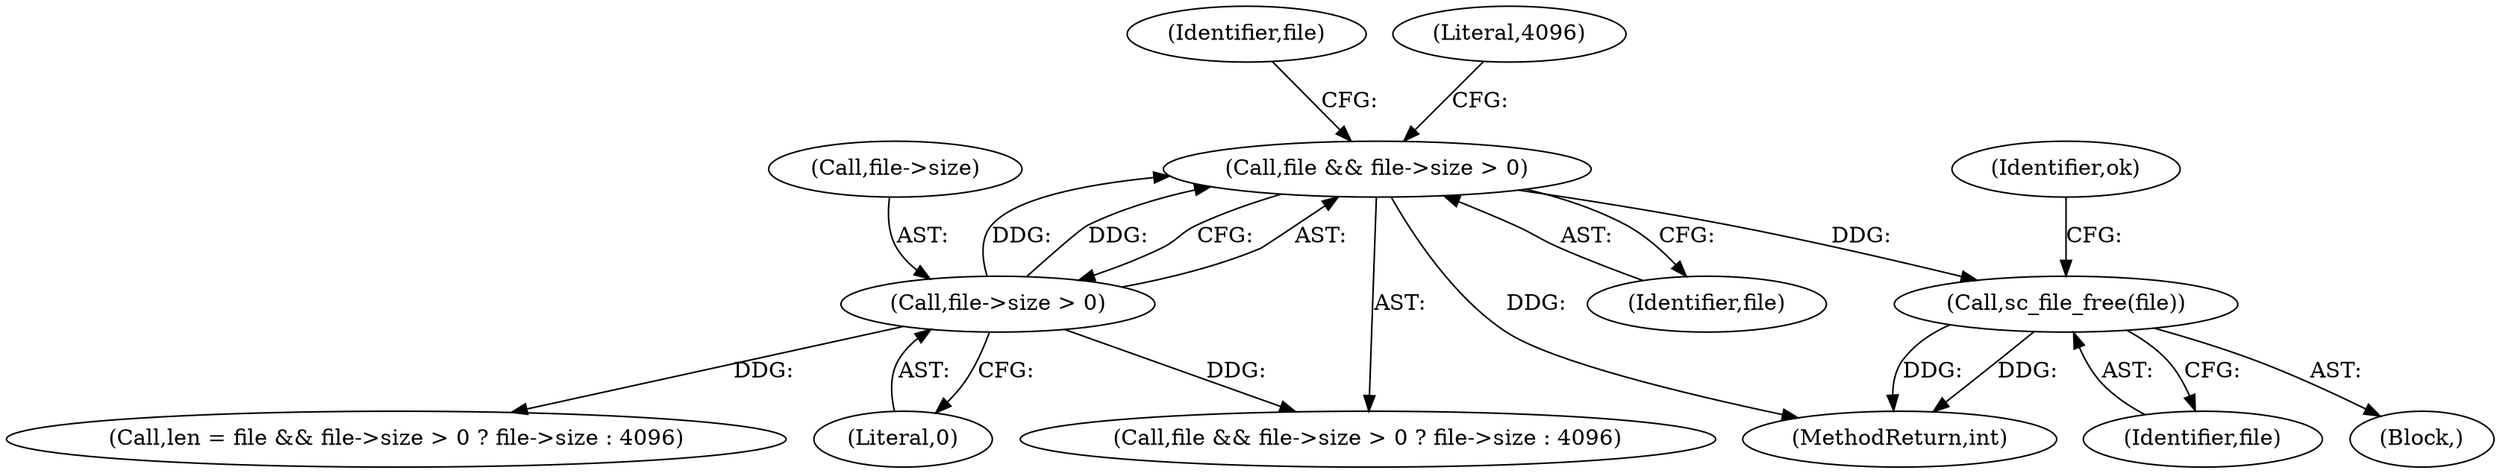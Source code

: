 digraph "0_OpenSC_360e95d45ac4123255a4c796db96337f332160ad#diff-d643a0fa169471dbf2912f4866dc49c5_10@API" {
"1000184" [label="(Call,sc_file_free(file))"];
"1000133" [label="(Call,file && file->size > 0)"];
"1000135" [label="(Call,file->size > 0)"];
"1000133" [label="(Call,file && file->size > 0)"];
"1000188" [label="(MethodReturn,int)"];
"1000185" [label="(Identifier,file)"];
"1000105" [label="(Block,)"];
"1000135" [label="(Call,file->size > 0)"];
"1000184" [label="(Call,sc_file_free(file))"];
"1000187" [label="(Identifier,ok)"];
"1000132" [label="(Call,file && file->size > 0 ? file->size : 4096)"];
"1000139" [label="(Literal,0)"];
"1000134" [label="(Identifier,file)"];
"1000141" [label="(Identifier,file)"];
"1000136" [label="(Call,file->size)"];
"1000130" [label="(Call,len = file && file->size > 0 ? file->size : 4096)"];
"1000143" [label="(Literal,4096)"];
"1000184" -> "1000105"  [label="AST: "];
"1000184" -> "1000185"  [label="CFG: "];
"1000185" -> "1000184"  [label="AST: "];
"1000187" -> "1000184"  [label="CFG: "];
"1000184" -> "1000188"  [label="DDG: "];
"1000184" -> "1000188"  [label="DDG: "];
"1000133" -> "1000184"  [label="DDG: "];
"1000133" -> "1000132"  [label="AST: "];
"1000133" -> "1000134"  [label="CFG: "];
"1000133" -> "1000135"  [label="CFG: "];
"1000134" -> "1000133"  [label="AST: "];
"1000135" -> "1000133"  [label="AST: "];
"1000141" -> "1000133"  [label="CFG: "];
"1000143" -> "1000133"  [label="CFG: "];
"1000133" -> "1000188"  [label="DDG: "];
"1000135" -> "1000133"  [label="DDG: "];
"1000135" -> "1000133"  [label="DDG: "];
"1000135" -> "1000139"  [label="CFG: "];
"1000136" -> "1000135"  [label="AST: "];
"1000139" -> "1000135"  [label="AST: "];
"1000135" -> "1000130"  [label="DDG: "];
"1000135" -> "1000132"  [label="DDG: "];
}
